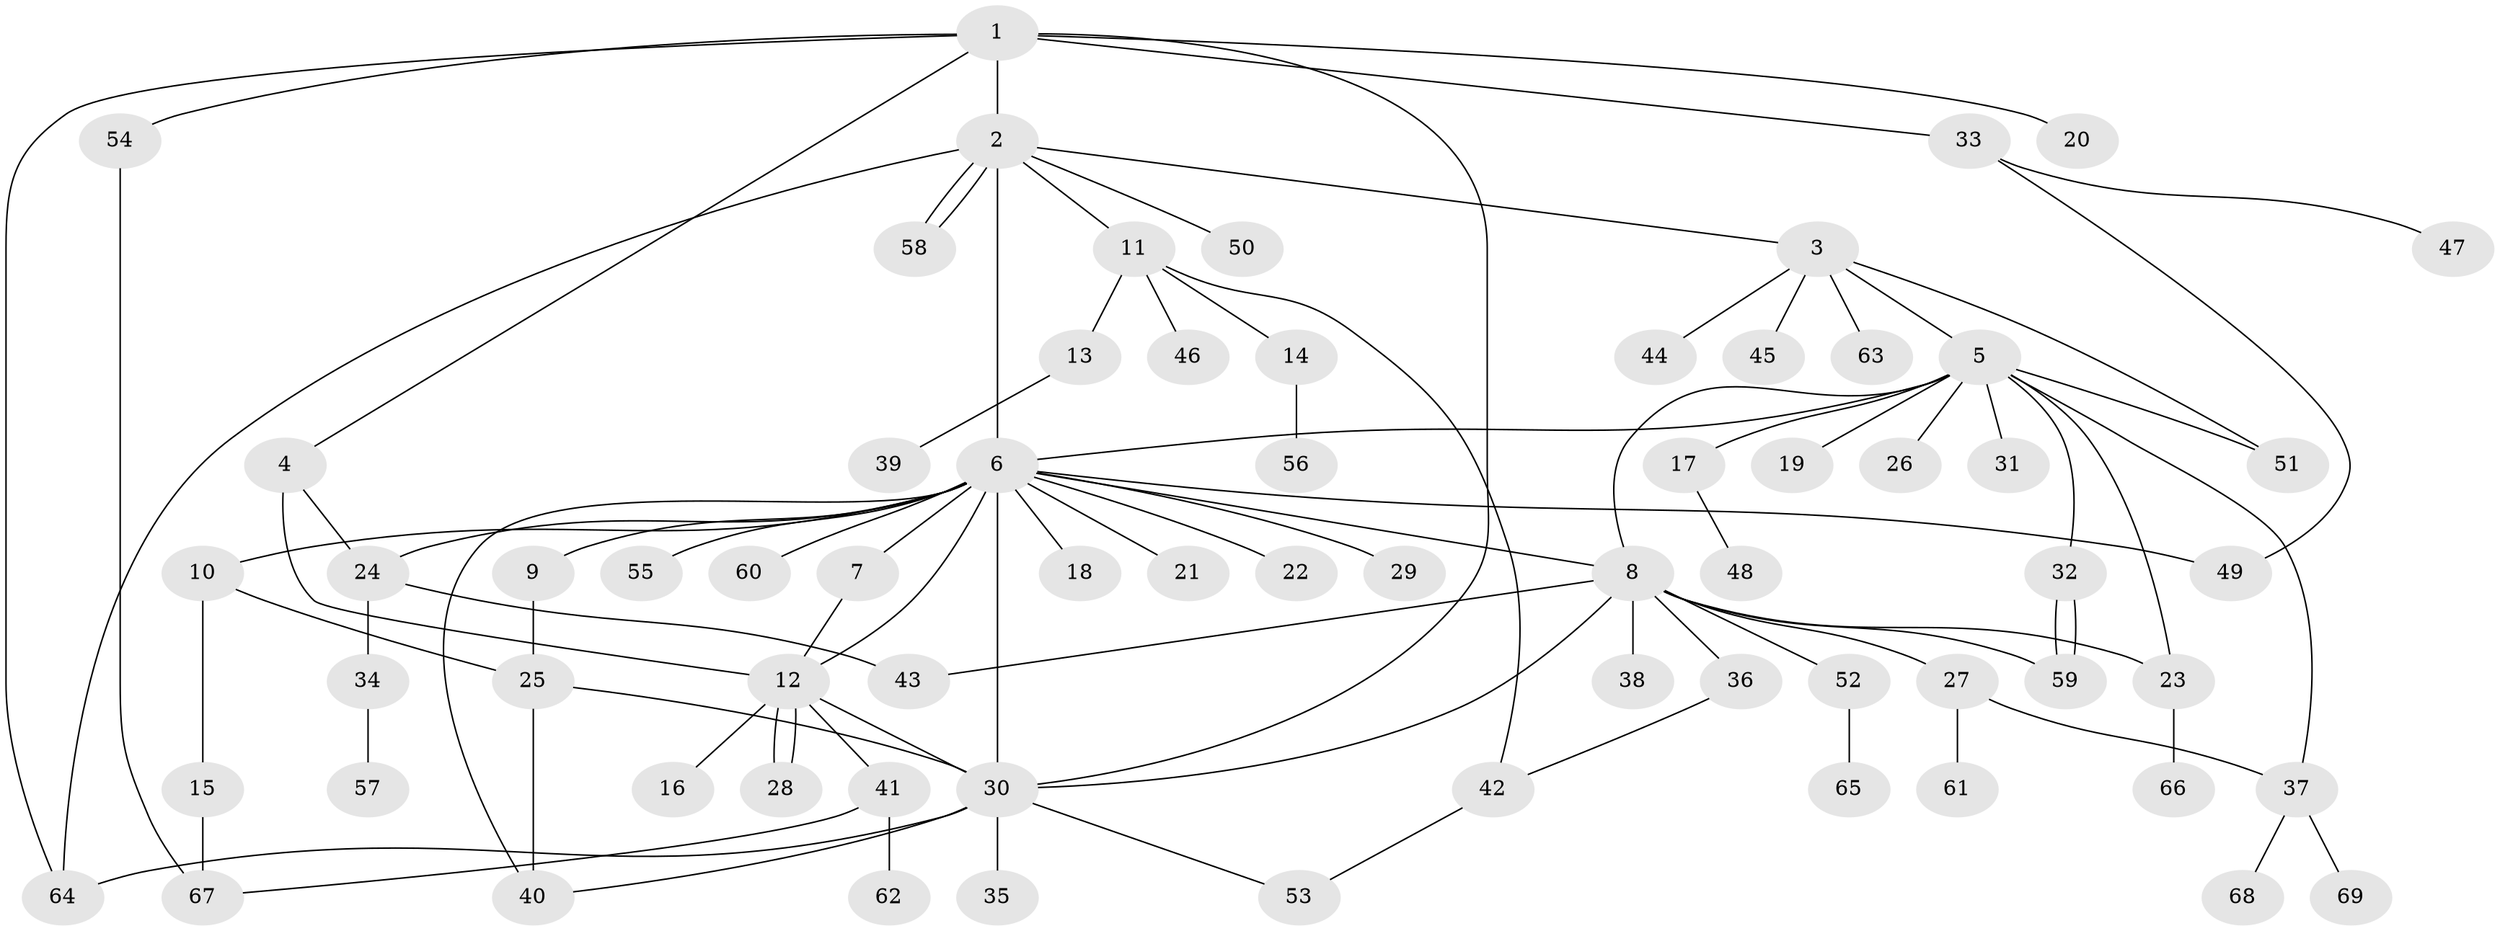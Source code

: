 // coarse degree distribution, {7: 0.024390243902439025, 4: 0.07317073170731707, 1: 0.7073170731707317, 2: 0.0975609756097561, 5: 0.024390243902439025, 12: 0.024390243902439025, 3: 0.024390243902439025, 14: 0.024390243902439025}
// Generated by graph-tools (version 1.1) at 2025/51/03/04/25 21:51:18]
// undirected, 69 vertices, 95 edges
graph export_dot {
graph [start="1"]
  node [color=gray90,style=filled];
  1;
  2;
  3;
  4;
  5;
  6;
  7;
  8;
  9;
  10;
  11;
  12;
  13;
  14;
  15;
  16;
  17;
  18;
  19;
  20;
  21;
  22;
  23;
  24;
  25;
  26;
  27;
  28;
  29;
  30;
  31;
  32;
  33;
  34;
  35;
  36;
  37;
  38;
  39;
  40;
  41;
  42;
  43;
  44;
  45;
  46;
  47;
  48;
  49;
  50;
  51;
  52;
  53;
  54;
  55;
  56;
  57;
  58;
  59;
  60;
  61;
  62;
  63;
  64;
  65;
  66;
  67;
  68;
  69;
  1 -- 2;
  1 -- 4;
  1 -- 20;
  1 -- 30;
  1 -- 33;
  1 -- 54;
  1 -- 64;
  2 -- 3;
  2 -- 6;
  2 -- 11;
  2 -- 50;
  2 -- 58;
  2 -- 58;
  2 -- 64;
  3 -- 5;
  3 -- 44;
  3 -- 45;
  3 -- 51;
  3 -- 63;
  4 -- 12;
  4 -- 24;
  5 -- 6;
  5 -- 8;
  5 -- 17;
  5 -- 19;
  5 -- 23;
  5 -- 26;
  5 -- 31;
  5 -- 32;
  5 -- 37;
  5 -- 51;
  6 -- 7;
  6 -- 8;
  6 -- 9;
  6 -- 10;
  6 -- 12;
  6 -- 18;
  6 -- 21;
  6 -- 22;
  6 -- 24;
  6 -- 29;
  6 -- 30;
  6 -- 40;
  6 -- 49;
  6 -- 55;
  6 -- 60;
  7 -- 12;
  8 -- 23;
  8 -- 27;
  8 -- 30;
  8 -- 36;
  8 -- 38;
  8 -- 43;
  8 -- 52;
  8 -- 59;
  9 -- 25;
  10 -- 15;
  10 -- 25;
  11 -- 13;
  11 -- 14;
  11 -- 42;
  11 -- 46;
  12 -- 16;
  12 -- 28;
  12 -- 28;
  12 -- 30;
  12 -- 41;
  13 -- 39;
  14 -- 56;
  15 -- 67;
  17 -- 48;
  23 -- 66;
  24 -- 34;
  24 -- 43;
  25 -- 30;
  25 -- 40;
  27 -- 37;
  27 -- 61;
  30 -- 35;
  30 -- 40;
  30 -- 53;
  30 -- 64;
  32 -- 59;
  32 -- 59;
  33 -- 47;
  33 -- 49;
  34 -- 57;
  36 -- 42;
  37 -- 68;
  37 -- 69;
  41 -- 62;
  41 -- 67;
  42 -- 53;
  52 -- 65;
  54 -- 67;
}
